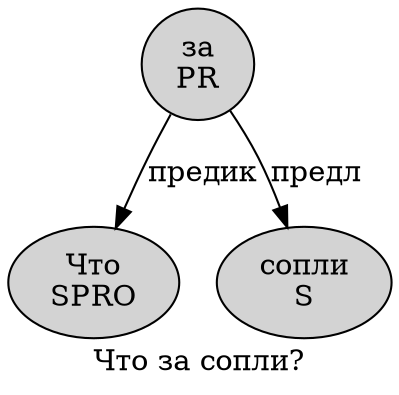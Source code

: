 digraph SENTENCE_3243 {
	graph [label="Что за сопли?"]
	node [style=filled]
		0 [label="Что
SPRO" color="" fillcolor=lightgray penwidth=1 shape=ellipse]
		1 [label="за
PR" color="" fillcolor=lightgray penwidth=1 shape=ellipse]
		2 [label="сопли
S" color="" fillcolor=lightgray penwidth=1 shape=ellipse]
			1 -> 0 [label="предик"]
			1 -> 2 [label="предл"]
}